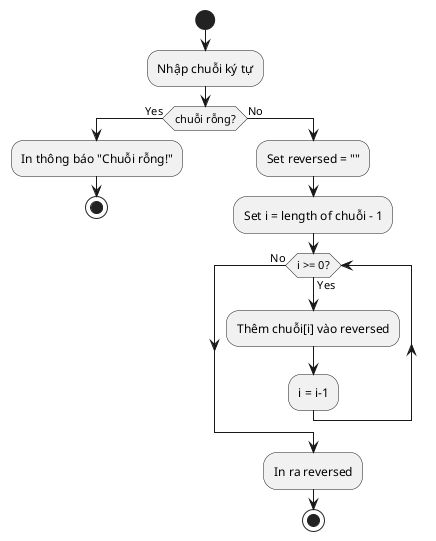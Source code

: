 @startuml 4a
start
:Nhập chuỗi ký tự;
if (chuỗi rỗng?) then (Yes)
:In thông báo "Chuỗi rỗng!";
stop
else (No)
:Set reversed = "";
:Set i = length of chuỗi - 1;
while (i >= 0?) is (Yes)
    :Thêm chuỗi[i] vào reversed;
    :i = i-1;
endwhile (No)
:In ra reversed;
stop
@enduml
